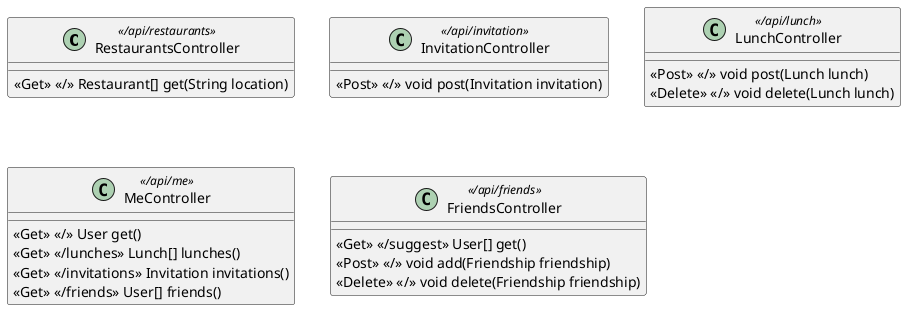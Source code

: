 @startuml

class RestaurantsController <</api/restaurants>> {
    <<Get>> <</>> Restaurant[] get(String location)
}

class InvitationController <</api/invitation>> {
    <<Post>> <</>> void post(Invitation invitation)
}

class LunchController <</api/lunch>> {
    <<Post>> <</>> void post(Lunch lunch)
    <<Delete>> <</>> void delete(Lunch lunch)
}

class MeController <</api/me>> {
    <<Get>> <</>> User get()
    <<Get>> <</lunches>> Lunch[] lunches()
    <<Get>> <</invitations>> Invitation invitations()
    <<Get>> <</friends>> User[] friends()
}

class FriendsController <</api/friends>>{
    <<Get>> <</suggest>> User[] get()
    <<Post>> <</>> void add(Friendship friendship)
    <<Delete>> <</>> void delete(Friendship friendship)
}

@enduml